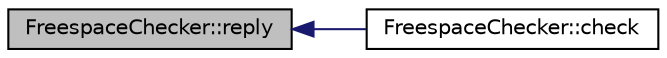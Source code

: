 digraph "FreespaceChecker::reply"
{
  edge [fontname="Helvetica",fontsize="10",labelfontname="Helvetica",labelfontsize="10"];
  node [fontname="Helvetica",fontsize="10",shape=record];
  rankdir="LR";
  Node7 [label="FreespaceChecker::reply",height=0.2,width=0.4,color="black", fillcolor="grey75", style="filled", fontcolor="black"];
  Node7 -> Node8 [dir="back",color="midnightblue",fontsize="10",style="solid",fontname="Helvetica"];
  Node8 [label="FreespaceChecker::check",height=0.2,width=0.4,color="black", fillcolor="white", style="filled",URL="$class_freespace_checker.html#afb1648f73f72526df2dc0a25e047bbfd"];
}
